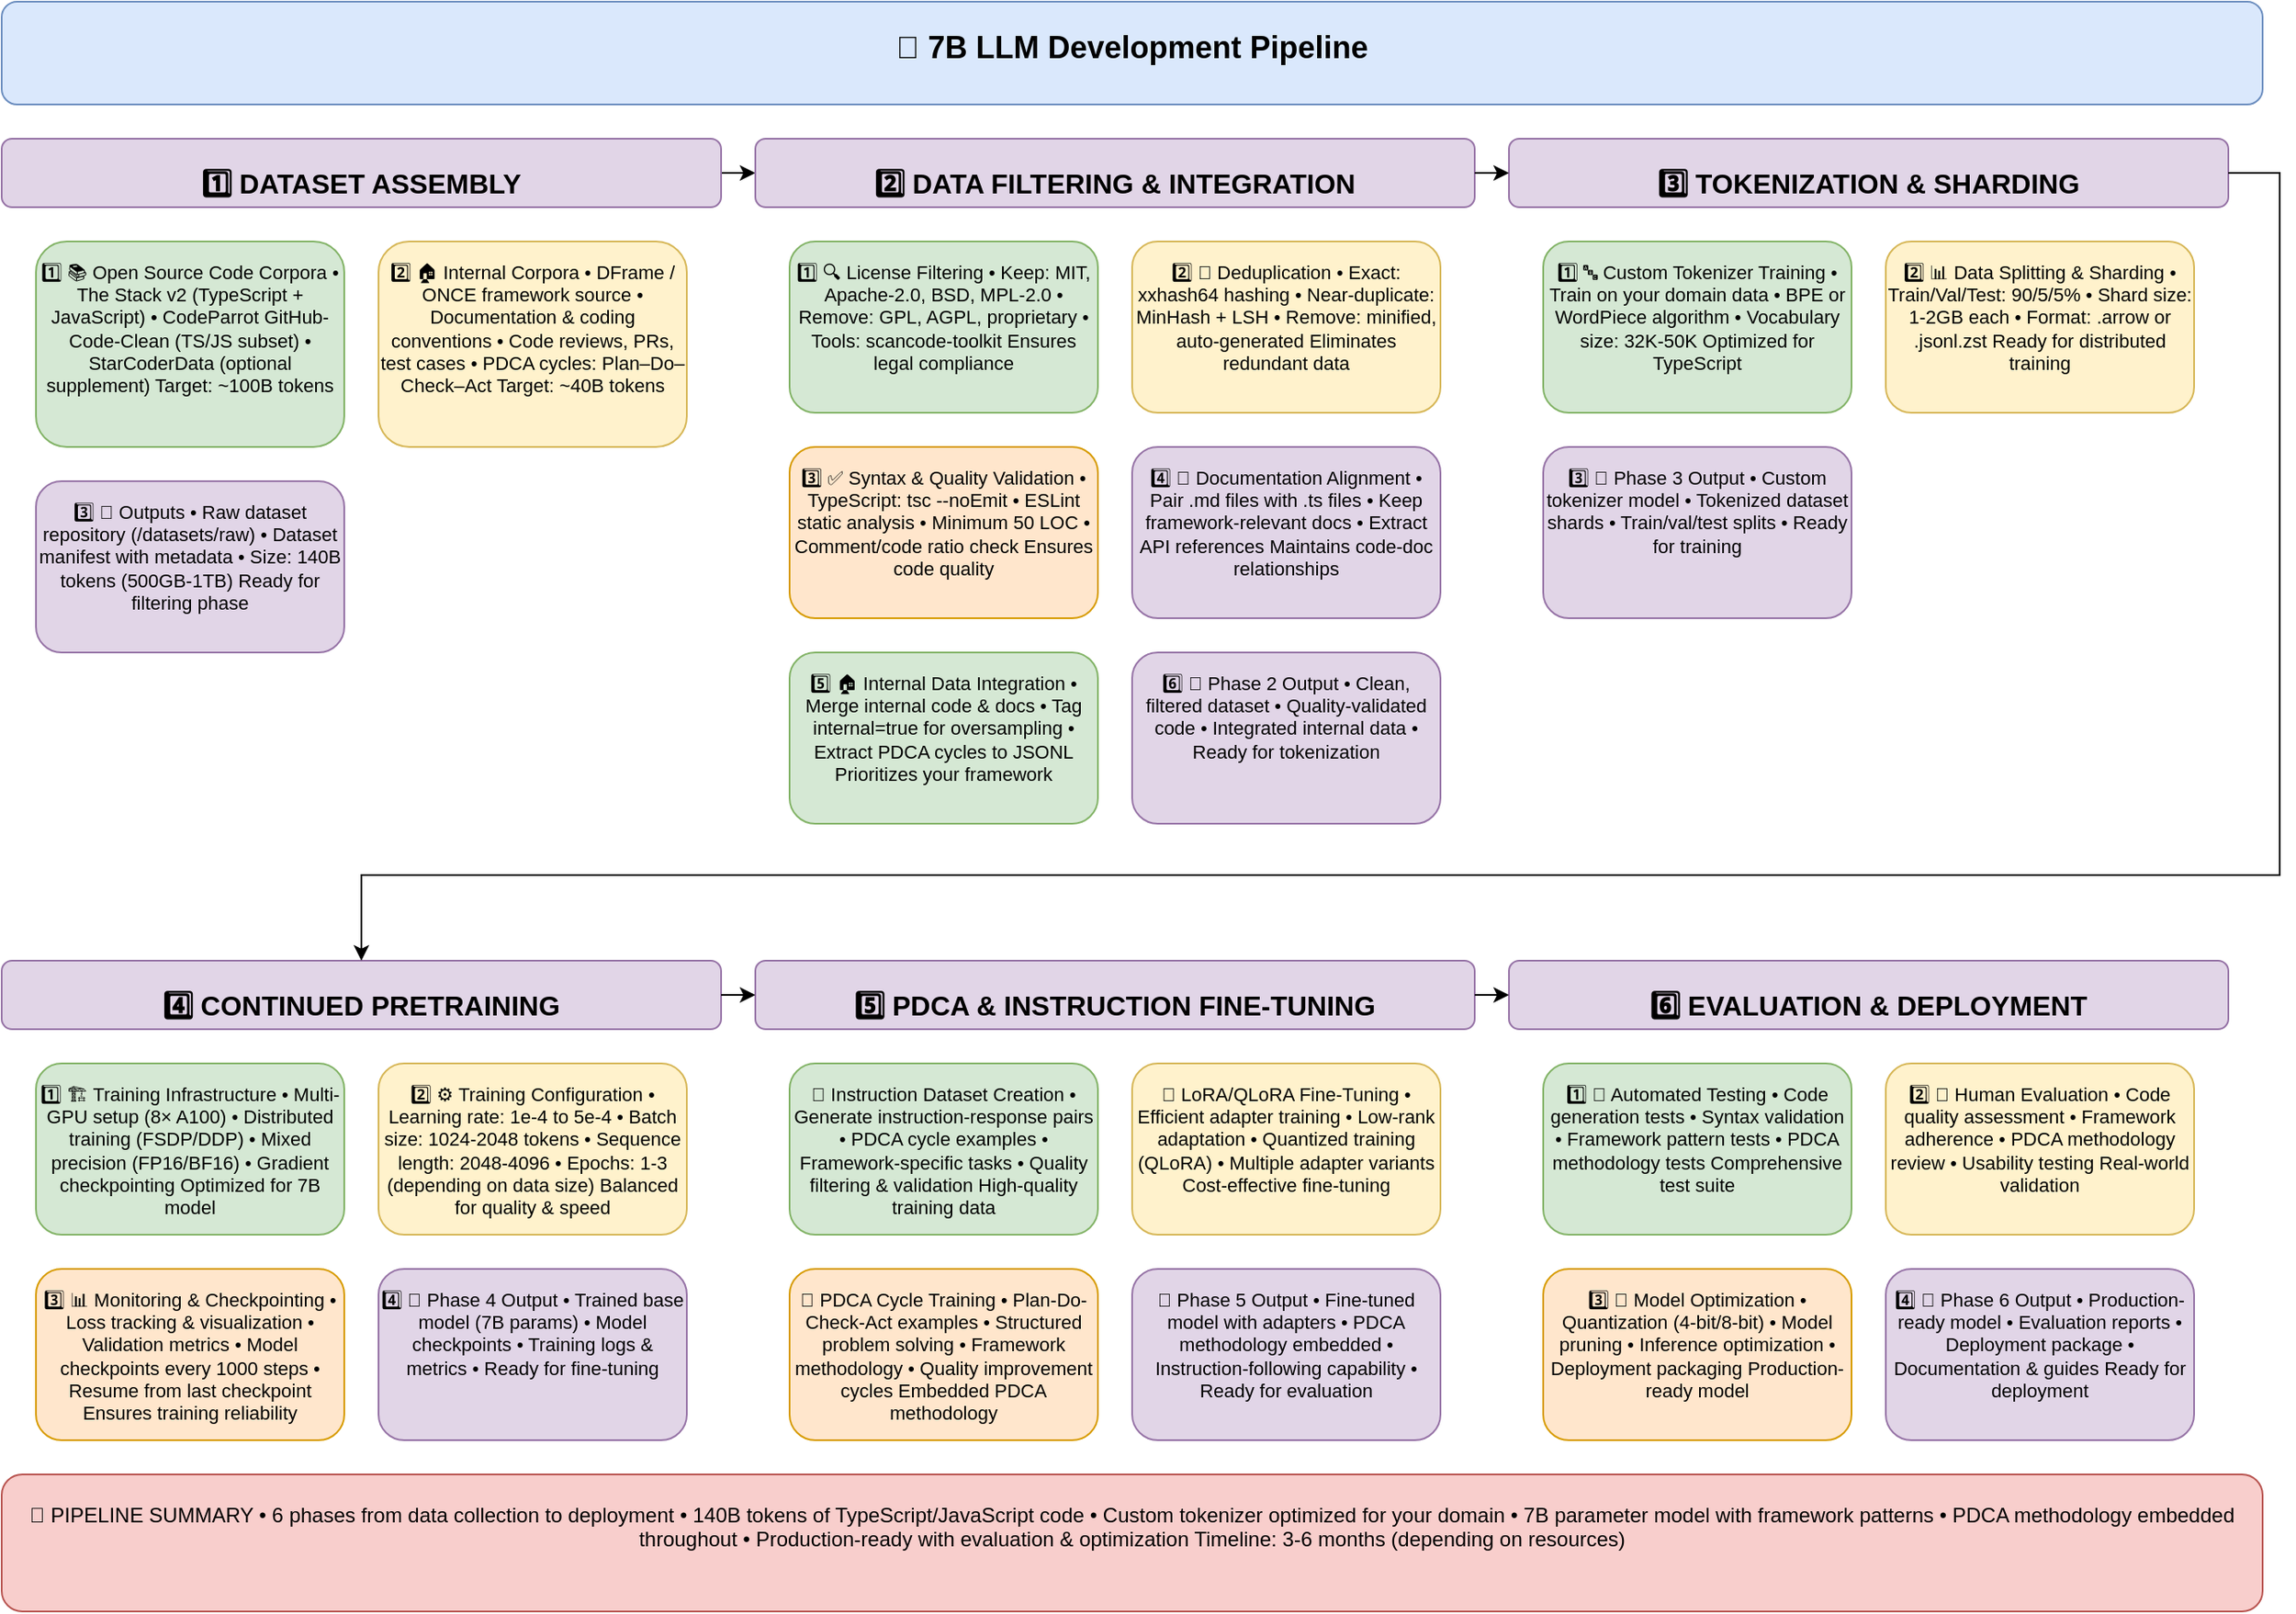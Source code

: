 <mxfile>
    <diagram name="7B TypeScript LLM Development Pipeline" id="data-prep-pipeline">
        <mxGraphModel dx="1342" dy="711" grid="1" gridSize="10" guides="1" tooltips="1" connect="1" arrows="1" fold="1" page="1" pageScale="1" pageWidth="1400" pageHeight="1000" math="0" shadow="0">
            <root>
                <mxCell id="0"/>
                <mxCell id="1" parent="0"/>
                <object label="🧩 7B LLM Development Pipeline" tooltip="Complete end-to-end process for developing a 7B-parameter TypeScript LLM trained with your own framework, conventions, restrictions, and PDCA-style methodology. The workflow proceeds through six major phases from dataset assembly to deployment." id="title">
                    <mxCell style="rounded=1;whiteSpace=wrap;html=1;fontSize=18;fontStyle=1;fillColor=#dae8fc;strokeColor=#6c8ebf;verticalAlign=top;spacingTop=10;spacingBottom=10;" parent="1" vertex="1">
                        <mxGeometry x="40" y="20" width="1320" height="60" as="geometry"/>
                    </mxCell>
                </object>
                <mxCell id="3" style="edgeStyle=none;html=1;exitX=1;exitY=0.5;exitDx=0;exitDy=0;entryX=0;entryY=0.5;entryDx=0;entryDy=0;" parent="1" source="phase1-title" target="phase2-title" edge="1">
                    <mxGeometry relative="1" as="geometry"/>
                </mxCell>
                <object label="1️⃣ DATASET ASSEMBLY" tooltip="Phase 1 is the foundation of your 7B TypeScript LLM training pipeline. This critical phase involves systematically gathering and organizing all data sources needed for training. The process includes: 1) Open source code corpora collection from major repositories like The Stack v2, CodeParrot, and StarCoderData, 2) Internal corpora gathering from your DFrame/ONCE framework, documentation, and PDCA cycles, 3) Optional contextual text from technical documentation and API references. The goal is to assemble approximately 140B tokens (500GB-1TB uncompressed) of high-quality TypeScript and JavaScript code with proper licensing. This phase typically takes 2-4 weeks and requires careful planning for data diversity, quality, and legal compliance. Success here determines the quality of your final model." id="phase1-title">
                    <mxCell style="rounded=1;whiteSpace=wrap;html=1;fontSize=16;fontStyle=1;fillColor=#e1d5e7;strokeColor=#9673a6;verticalAlign=top;spacingTop=10;" parent="1" vertex="1">
                        <mxGeometry x="40" y="100" width="420" height="40" as="geometry"/>
                    </mxCell>
                </object>
                <object label="1️⃣ 📚 Open Source Code Corpora&amp;#xa;&amp;#xa;• The Stack v2 (TypeScript + JavaScript)&amp;#xa;• CodeParrot GitHub-Code-Clean (TS/JS subset)&amp;#xa;• StarCoderData (optional supplement)&amp;#xa;&amp;#xa;Target: ~100B tokens" tooltip="Open source code repositories form the backbone of your training dataset, providing approximately 100B tokens of diverse, real-world TypeScript and JavaScript code. The Stack v2 is the primary source, containing high-quality code with proper licensing metadata, deduplication, and quality filtering. It includes millions of repositories with permissive licenses (MIT, Apache-2.0, BSD). CodeParrot GitHub-Code-Clean offers a curated subset of GitHub repositories specifically filtered for code quality and licensing compliance. StarCoderData serves as an optional supplement with additional code examples and patterns. These sources provide: 1) Diverse coding patterns and styles, 2) Real-world project structures, 3) Common libraries and frameworks usage, 4) Various complexity levels from simple scripts to complex applications, 5) Industry-standard practices and conventions. The data is pre-processed and includes metadata about file types, languages, and quality metrics." id="opensource-data">
                    <mxCell style="rounded=1;whiteSpace=wrap;html=1;fontSize=11;fillColor=#d5e8d4;strokeColor=#82b366;verticalAlign=top;spacingTop=5;" parent="1" vertex="1">
                        <mxGeometry x="60" y="160" width="180" height="120" as="geometry"/>
                    </mxCell>
                </object>
                <object label="2️⃣ 🏠 Internal Corpora&amp;#xa;&amp;#xa;• DFrame / ONCE framework source&amp;#xa;• Documentation &amp; coding conventions&amp;#xa;• Code reviews, PRs, test cases&amp;#xa;• PDCA cycles: Plan–Do–Check–Act&amp;#xa;&amp;#xa;Target: ~40B tokens" tooltip="Internal corpora are the crown jewels of your training dataset, providing approximately 40B tokens of your specific framework patterns, methodologies, and conventions. This includes: 1) DFrame and ONCE framework source code - the core implementations that define your architectural patterns, 2) Comprehensive documentation including API references, usage guides, and architectural decisions, 3) Coding conventions and style guides that enforce consistency across your codebase, 4) Code reviews, pull requests, and issue discussions that capture the decision-making process and best practices, 5) Test cases and examples that demonstrate proper usage patterns and edge case handling, 6) PDCA cycles extracted as structured Plan-Do-Check-Act pairs showing your methodology in action. This data is crucial because it ensures the model learns YOUR specific patterns rather than generic ones. The model will understand your framework&#39;s unique APIs, architectural decisions, coding standards, and problem-solving approaches. This internal data will be tagged for oversampling during training to ensure your patterns are well-represented in the final model." id="internal-data">
                    <mxCell style="rounded=1;whiteSpace=wrap;html=1;fontSize=11;fillColor=#fff2cc;strokeColor=#d6b656;verticalAlign=top;spacingTop=5;" parent="1" vertex="1">
                        <mxGeometry x="260" y="160" width="180" height="120" as="geometry"/>
                    </mxCell>
                </object>
                <object label="3️⃣ 📄 Outputs&amp;#xa;&amp;#xa;• Raw dataset repository (/datasets/raw)&amp;#xa;• Dataset manifest with metadata&amp;#xa;• Size: 140B tokens (500GB-1TB)&amp;#xa;&amp;#xa;Ready for filtering phase" tooltip="Phase 1 outputs provide the complete foundation for your 7B TypeScript LLM training. The deliverables include: 1) Raw dataset repository (/datasets/raw) containing all collected data organized by source and type, 2) Comprehensive dataset manifest with detailed metadata including source repository, license information, language classification, estimated token count, quality scores, and collection timestamps, 3) Target dataset size of approximately 140B tokens (500GB-1TB uncompressed) providing sufficient data for effective 7B model training, 4) Data organization structure that separates open source corpora, internal corpora, and contextual text for easy processing in subsequent phases, 5) Quality metrics and statistics about the collected data including file counts, size distributions, and license compliance reports. This output represents the raw material that will be processed, filtered, and refined in Phase 2. The manifest is crucial for tracking data provenance, ensuring legal compliance, and enabling reproducible training runs. The dataset is now ready for the filtering and integration phase where quality validation, deduplication, and framework-specific processing will occur." id="phase1-output">
                    <mxCell style="rounded=1;whiteSpace=wrap;html=1;fontSize=11;fillColor=#e1d5e7;strokeColor=#9673a6;verticalAlign=top;spacingTop=5;" parent="1" vertex="1">
                        <mxGeometry x="60" y="300" width="180" height="100" as="geometry"/>
                    </mxCell>
                </object>
                <object label="2️⃣ DATA FILTERING &amp; INTEGRATION" tooltip="Phase 2 is the critical quality control and integration phase that transforms raw collected data into a clean, high-quality training dataset. This phase involves systematic cleaning, validation, and integration processes that ensure only the best data reaches your model. The process includes: 1) License filtering to ensure legal compliance and commercial viability, 2) Advanced deduplication techniques to eliminate redundant and low-quality content, 3) Syntax and quality validation using TypeScript compiler and ESLint to ensure code correctness, 4) Documentation alignment to maintain code-documentation relationships, 5) Internal data integration with proper tagging for oversampling to prioritize your framework patterns, 6) Quality metrics and validation to ensure dataset integrity. This phase typically takes 3-6 weeks and requires significant computational resources for processing large datasets. Success here directly impacts model quality, training efficiency, and legal compliance. The output is a clean, validated dataset ready for tokenization and training." id="phase2-title">
                    <mxCell style="rounded=1;whiteSpace=wrap;html=1;fontSize=16;fontStyle=1;fillColor=#e1d5e7;strokeColor=#9673a6;verticalAlign=top;spacingTop=10;" parent="1" vertex="1">
                        <mxGeometry x="480" y="100" width="420" height="40" as="geometry"/>
                    </mxCell>
                </object>
                <object label="1️⃣ 🔍 License Filtering&amp;#xa;&amp;#xa;• Keep: MIT, Apache-2.0, BSD, MPL-2.0&amp;#xa;• Remove: GPL, AGPL, proprietary&amp;#xa;• Tools: scancode-toolkit&amp;#xa;&amp;#xa;Ensures legal compliance" tooltip="License filtering is the first critical step in ensuring legal compliance and commercial viability of your training dataset. This process systematically identifies and retains only permissively licensed code while removing restrictive licenses. Permissive licenses (MIT, Apache-2.0, BSD, MPL-2.0) allow commercial use, modification, and distribution without significant restrictions. Restrictive licenses (GPL, AGPL, proprietary) are removed because they could impose copyleft obligations or commercial restrictions. The scancode-toolkit is used for automated license detection and classification, while The Stack v2 provides pre-analyzed license metadata. This process includes: 1) Automated license detection using multiple detection methods, 2) Manual review of ambiguous cases, 3) License compatibility analysis for mixed-license projects, 4) Documentation of license decisions and rationale, 5) Creation of compliance reports for legal review. Proper license filtering protects against legal risks and ensures your model can be used commercially without licensing conflicts." id="license-filtering">
                    <mxCell style="rounded=1;whiteSpace=wrap;html=1;fontSize=11;fillColor=#d5e8d4;strokeColor=#82b366;verticalAlign=top;spacingTop=5;" parent="1" vertex="1">
                        <mxGeometry x="500" y="160" width="180" height="100" as="geometry"/>
                    </mxCell>
                </object>
                <object label="2️⃣ 🔄 Deduplication&amp;#xa;&amp;#xa;• Exact: xxhash64 hashing&amp;#xa;• Near-duplicate: MinHash + LSH&amp;#xa;• Remove: minified, auto-generated&amp;#xa;&amp;#xa;Eliminates redundant data" tooltip="Deduplication is a sophisticated process that eliminates redundant and low-quality data to improve training efficiency and model quality. This multi-stage process includes: 1) Exact deduplication using xxhash64 hashing to identify identical files across the entire dataset, removing exact copies that would waste training compute, 2) Near-duplicate detection using MinHash and Locality Sensitive Hashing (LSH) to find files that are very similar but not identical, removing variations that don&#39;t add meaningful diversity, 3) Automatic removal of minified files, auto-generated code, and vendor dependencies that don&#39;t represent human-written patterns, 4) Content-based filtering to remove boilerplate code, template files, and configuration files that lack educational value, 5) Quality scoring to identify and remove low-quality files based on metrics like comment density, complexity, and readability. This process typically reduces dataset size by 20-40% while significantly improving quality. The result is a cleaner dataset that trains more efficiently and produces better models by focusing on unique, high-quality code patterns." id="deduplication">
                    <mxCell style="rounded=1;whiteSpace=wrap;html=1;fontSize=11;fillColor=#fff2cc;strokeColor=#d6b656;verticalAlign=top;spacingTop=5;" parent="1" vertex="1">
                        <mxGeometry x="700" y="160" width="180" height="100" as="geometry"/>
                    </mxCell>
                </object>
                <object label="3️⃣ ✅ Syntax &amp; Quality Validation&amp;#xa;&amp;#xa;• TypeScript: tsc --noEmit&amp;#xa;• ESLint static analysis&amp;#xa;• Minimum 50 LOC&amp;#xa;• Comment/code ratio check&amp;#xa;&amp;#xa;Ensures code quality" tooltip="Syntax and quality validation is a comprehensive process that ensures only high-quality, valid TypeScript code reaches your training dataset. This multi-layered validation includes: 1) TypeScript syntax validation using &#39;tsc --noEmit&#39; to check for compilation errors, type errors, and syntax issues without generating output files, 2) ESLint static analysis to identify code quality issues, style violations, and potential bugs, 3) Custom static analysis rules to detect framework-specific patterns and anti-patterns, 4) Minimum 50 lines of code requirement to filter out trivial files and ensure substantial content, 5) Comment-to-code ratio analysis to ensure adequate documentation and explanation, 6) Complexity metrics to identify overly complex or poorly structured code, 7) Import/export analysis to ensure proper module structure and dependencies, 8) Error handling validation to ensure robust code patterns. This process typically removes 10-20% of files while significantly improving the overall quality of the dataset. The result is a dataset containing only syntactically correct, well-structured, and properly documented TypeScript code that will train a more reliable and maintainable model." id="quality-validation">
                    <mxCell style="rounded=1;whiteSpace=wrap;html=1;fontSize=11;fillColor=#ffe6cc;strokeColor=#d79b00;verticalAlign=top;spacingTop=5;" parent="1" vertex="1">
                        <mxGeometry x="500" y="280" width="180" height="100" as="geometry"/>
                    </mxCell>
                </object>
                <object label="4️⃣ 🔗 Documentation Alignment&amp;#xa;&amp;#xa;• Pair .md files with .ts files&amp;#xa;• Keep framework-relevant docs&amp;#xa;• Extract API references&amp;#xa;&amp;#xa;Maintains code-doc relationships" tooltip="Documentation alignment is a sophisticated process that maintains the crucial relationship between code and its documentation, ensuring your model learns both implementation details and usage patterns. This process includes: 1) Intelligent pairing of .md files with their corresponding .ts files using filename matching, import analysis, and content cross-referencing, 2) Framework-relevant documentation filtering to keep only documentation that refers to your specific framework entities, APIs, and patterns, 3) API reference extraction to identify and preserve documentation for functions, classes, interfaces, and modules, 4) Code-documentation relationship mapping to ensure the model understands how documentation explains code functionality, 5) Cross-reference validation to ensure documentation accurately describes the code it references, 6) Documentation quality assessment to filter out outdated, incomplete, or misleading documentation, 7) Structured documentation parsing to extract examples, usage patterns, and best practices, 8) Integration with code examples to create comprehensive learning pairs. This process ensures that your model learns not just how to write code, but how to document it properly and understand the relationship between implementation and explanation. The result is a model that can generate both high-quality code and appropriate documentation." id="doc-alignment">
                    <mxCell style="rounded=1;whiteSpace=wrap;html=1;fontSize=11;fillColor=#e1d5e7;strokeColor=#9673a6;verticalAlign=top;spacingTop=5;" parent="1" vertex="1">
                        <mxGeometry x="700" y="280" width="180" height="100" as="geometry"/>
                    </mxCell>
                </object>
                <object label="5️⃣ 🏠 Internal Data Integration&amp;#xa;&amp;#xa;• Merge internal code &amp; docs&amp;#xa;• Tag internal=true for oversampling&amp;#xa;• Extract PDCA cycles to JSONL&amp;#xa;&amp;#xa;Prioritizes your framework" tooltip="Internal data integration is the most critical step for ensuring your model learns YOUR specific framework patterns and methodologies. This sophisticated process includes: 1) Strategic merging of your internal code and documentation with the public dataset, ensuring seamless integration while maintaining data provenance, 2) Tagging internal data as &#39;internal=true&#39; for oversampling during training, which ensures your framework patterns are well-represented in the final model despite being a smaller portion of the total dataset, 3) PDCA cycle extraction into structured JSONL format with plan, do, check, act fields and relevant tags, creating a rich dataset of your methodology in action, 4) Framework pattern identification and enhancement to highlight your unique architectural decisions and coding conventions, 5) Quality scoring and validation of internal data to ensure it meets the same high standards as public data, 6) Cross-referencing internal patterns with public data to identify where your approaches differ from common practices, 7) Metadata enrichment to track internal data sources, versions, and relationships, 8) Integration testing to ensure internal data works harmoniously with public data during training. This process ensures that your model doesn&#39;t just learn generic TypeScript patterns, but specifically learns YOUR framework&#39;s unique APIs, architectural decisions, coding standards, and problem-solving approaches. The result is a model that truly understands and can work with your specific technology stack." id="internal-integration">
                    <mxCell style="rounded=1;whiteSpace=wrap;html=1;fontSize=11;fillColor=#d5e8d4;strokeColor=#82b366;verticalAlign=top;spacingTop=5;" parent="1" vertex="1">
                        <mxGeometry x="500" y="400" width="180" height="100" as="geometry"/>
                    </mxCell>
                </object>
                <object label="6️⃣ 📄 Phase 2 Output&amp;#xa;&amp;#xa;• Clean, filtered dataset&amp;#xa;• Quality-validated code&amp;#xa;• Integrated internal data&amp;#xa;• Ready for tokenization" tooltip="Phase 2 outputs represent the culmination of comprehensive data cleaning and integration, providing a high-quality foundation for model training. The deliverables include: 1) Clean, filtered dataset with all quality issues resolved, redundant data removed, and only permissively licensed content retained, 2) Quality-validated code that has passed TypeScript compilation, ESLint analysis, and custom quality metrics, ensuring only syntactically correct and well-structured code, 3) Integrated internal data with proper tagging for oversampling, ensuring your framework patterns are well-represented in the final model, 4) Documentation aligned with code, maintaining the crucial relationship between implementation and explanation, 5) Comprehensive metadata and provenance tracking for all data sources, enabling reproducible training runs and legal compliance, 6) Quality metrics and statistics about the filtered dataset, including file counts, size distributions, and quality scores, 7) Data organization structure optimized for efficient tokenization and training, 8) Validation reports documenting the filtering process and quality improvements achieved. This output represents a significant reduction in dataset size (typically 30-50% smaller) while dramatically improving quality. The dataset is now ready for tokenization and sharding in Phase 3, with all legal, quality, and integration requirements satisfied." id="phase2-output">
                    <mxCell style="rounded=1;whiteSpace=wrap;html=1;fontSize=11;fillColor=#e1d5e7;strokeColor=#9673a6;verticalAlign=top;spacingTop=5;" parent="1" vertex="1">
                        <mxGeometry x="700" y="400" width="180" height="100" as="geometry"/>
                    </mxCell>
                </object>
                <object label="3️⃣ TOKENIZATION &amp; SHARDING" tooltip="Phase 3 is the critical transformation phase that converts your clean, filtered dataset into a training-ready format optimized for your 7B TypeScript LLM. This phase involves sophisticated tokenization and data preparation processes that directly impact model performance and training efficiency. The process includes: 1) Custom tokenizer training on your domain-specific data to optimize vocabulary for TypeScript patterns, 2) Text-to-token conversion using the trained tokenizer to create numerical representations, 3) Train/validation/test data splitting with proper stratification to ensure representative subsets, 4) Data sharding for efficient distributed training across multiple GPUs, 5) Format optimization for fast loading during training, 6) Metadata preservation and quality validation throughout the process. This phase typically takes 1-2 weeks and requires significant computational resources for processing large datasets. The quality of tokenization directly affects model performance - a well-trained tokenizer can improve training efficiency by 20-30% and model quality by reducing out-of-vocabulary issues. Success here ensures your model can effectively learn from your framework-specific patterns and conventions." id="phase3-title">
                    <mxCell style="rounded=1;whiteSpace=wrap;html=1;fontSize=16;fontStyle=1;fillColor=#e1d5e7;strokeColor=#9673a6;verticalAlign=top;spacingTop=10;" parent="1" vertex="1">
                        <mxGeometry x="920" y="100" width="420" height="40" as="geometry"/>
                    </mxCell>
                </object>
                <object label="1️⃣ 🔤 Custom Tokenizer Training&amp;#xa;&amp;#xa;• Train on your domain data&amp;#xa;• BPE or WordPiece algorithm&amp;#xa;• Vocabulary size: 32K-50K&amp;#xa;&amp;#xa;Optimized for TypeScript" tooltip="Custom tokenizer training is the foundation of effective model training, creating a tokenizer specifically optimized for your TypeScript domain and framework patterns. This sophisticated process includes: 1) Domain-specific training on your cleaned dataset to learn TypeScript-specific patterns, keywords, and framework conventions, 2) BPE (Byte Pair Encoding) or WordPiece algorithm implementation to create subword tokens that handle out-of-vocabulary words effectively, 3) Vocabulary size optimization (32K-50K tokens) to balance coverage and efficiency for TypeScript code, 4) Special token handling for TypeScript keywords, operators, and framework-specific patterns, 5) Subword tokenization to handle variable names, function names, and complex identifiers, 6) Framework pattern recognition to tokenize your specific DFrame/ONCE patterns optimally, 7) Quality validation to ensure the tokenizer handles edge cases and maintains code readability, 8) Performance optimization for fast encoding/decoding during training. A well-trained custom tokenizer can improve training efficiency by 20-30% and model quality by reducing token fragmentation. The tokenizer learns to recognize your framework patterns, making them more efficient to represent and learn during training." id="tokenizer-training">
                    <mxCell style="rounded=1;whiteSpace=wrap;html=1;fontSize=11;fillColor=#d5e8d4;strokeColor=#82b366;verticalAlign=top;spacingTop=5;" parent="1" vertex="1">
                        <mxGeometry x="940" y="160" width="180" height="100" as="geometry"/>
                    </mxCell>
                </object>
                <object label="2️⃣ 📊 Data Splitting &amp; Sharding&amp;#xa;&amp;#xa;• Train/Val/Test: 90/5/5%&amp;#xa;• Shard size: 1-2GB each&amp;#xa;• Format: .arrow or .jsonl.zst&amp;#xa;&amp;#xa;Ready for distributed training" tooltip="Data splitting and sharding is a sophisticated process that prepares your tokenized dataset for efficient distributed training across multiple GPUs. This critical step includes: 1) Stratified train/validation/test splitting (90/5/5%) to ensure representative subsets that maintain the distribution of your framework patterns, 2) Intelligent sharding with 1-2GB shards optimized for GPU memory and loading efficiency, 3) Format optimization using .arrow or .jsonl.zst for fast I/O and compressed storage, 4) Load balancing across shards to ensure even distribution of framework patterns and complexity levels, 5) Metadata preservation to track data provenance and quality metrics for each shard, 6) Cross-validation setup to ensure robust evaluation during training, 7) Shard validation to verify data integrity and proper tokenization, 8) Performance optimization for parallel loading during training. The sharding strategy is crucial for distributed training efficiency - well-designed shards can improve training speed by 15-25% by reducing I/O bottlenecks. Each shard contains a balanced mix of your framework patterns and public data, ensuring consistent learning throughout training. The format choice (.arrow for speed, .jsonl.zst for compression) balances storage efficiency with loading performance." id="data-sharding">
                    <mxCell style="rounded=1;whiteSpace=wrap;html=1;fontSize=11;fillColor=#fff2cc;strokeColor=#d6b656;verticalAlign=top;spacingTop=5;" parent="1" vertex="1">
                        <mxGeometry x="1140" y="160" width="180" height="100" as="geometry"/>
                    </mxCell>
                </object>
                <object label="3️⃣ 📄 Phase 3 Output&amp;#xa;&amp;#xa;• Custom tokenizer model&amp;#xa;• Tokenized dataset shards&amp;#xa;• Train/val/test splits&amp;#xa;• Ready for training" tooltip="Phase 3 outputs represent the culmination of sophisticated tokenization and data preparation, providing a complete training-ready dataset optimized for your 7B TypeScript LLM. The deliverables include: 1) Custom tokenizer model trained specifically on your domain data, optimized for TypeScript patterns and framework conventions, 2) Tokenized dataset shards in optimized format (.arrow or .jsonl.zst) with proper compression and fast loading capabilities, 3) Properly stratified train/validation/test splits (90/5/5%) ensuring representative distribution of your framework patterns, 4) Comprehensive metadata and provenance tracking for all tokenized data, enabling reproducible training runs, 5) Quality validation reports confirming proper tokenization and data integrity, 6) Performance metrics and statistics about tokenization efficiency and vocabulary coverage, 7) Shard organization optimized for distributed training across multiple GPUs, 8) Integration with training infrastructure for seamless loading during model training. This output represents a significant transformation from raw text to numerical representations optimized for neural network training. The custom tokenizer ensures your framework patterns are efficiently represented, while the sharding strategy enables fast, parallel loading during training. The dataset is now ready for the continued pretraining phase, with all tokenization and data preparation requirements satisfied." id="phase3-output">
                    <mxCell style="rounded=1;whiteSpace=wrap;html=1;fontSize=11;fillColor=#e1d5e7;strokeColor=#9673a6;verticalAlign=top;spacingTop=5;" parent="1" vertex="1">
                        <mxGeometry x="940" y="280" width="180" height="100" as="geometry"/>
                    </mxCell>
                </object>
                <object label="4️⃣ CONTINUED PRETRAINING" tooltip="Phase 4 is the core training phase where your 7B TypeScript LLM learns from your tokenized dataset, developing deep understanding of your framework patterns, conventions, and methodologies. This intensive computational phase involves sophisticated distributed training across multiple GPUs to create a base model that truly comprehends your DFrame/ONCE framework and TypeScript domain. The process includes: 1) Advanced distributed training infrastructure setup using FSDP (Fully Sharded Data Parallel) or DDP (Distributed Data Parallel) across 8× A100 GPUs, 2) Optimized training configuration with mixed precision (FP16/BF16), gradient checkpointing, and memory-efficient techniques, 3) Comprehensive monitoring and checkpointing systems for training reliability and progress tracking, 4) Strategic learning rate scheduling and batch size optimization for optimal convergence, 5) Framework pattern reinforcement through oversampling of internal data and specialized loss functions, 6) Quality validation and early stopping mechanisms to prevent overfitting, 7) Integration of PDCA methodology patterns throughout the training process, 8) Performance optimization for maximum GPU utilization and training efficiency. This phase typically takes 2-4 weeks of continuous training and requires significant computational resources ($50K-100K+ in cloud costs). The result is a base model that understands your framework&#39;s unique patterns, coding conventions, architectural decisions, and problem-solving approaches. Success here determines whether your model will exhibit generic behavior or truly understand and apply your specific framework methodology." id="phase4-title">
                    <mxCell style="rounded=1;whiteSpace=wrap;html=1;fontSize=16;fontStyle=1;fillColor=#e1d5e7;strokeColor=#9673a6;verticalAlign=top;spacingTop=10;" parent="1" vertex="1">
                        <mxGeometry x="40" y="580" width="420" height="40" as="geometry"/>
                    </mxCell>
                </object>
                <object label="1️⃣ 🏗️ Training Infrastructure&amp;#xa;&amp;#xa;• Multi-GPU setup (8× A100)&amp;#xa;• Distributed training (FSDP/DDP)&amp;#xa;• Mixed precision (FP16/BF16)&amp;#xa;• Gradient checkpointing&amp;#xa;&amp;#xa;Optimized for 7B model" tooltip="Training infrastructure is the foundation of efficient 7B model training, requiring sophisticated distributed computing setup to handle the massive computational requirements. This critical infrastructure includes: 1) Multi-GPU setup with 8× A100 GPUs (80GB VRAM each) providing 640GB total VRAM and ~1 PFLOP/s sustained throughput, 2) Advanced distributed training using FSDP (Fully Sharded Data Parallel) or DDP (Distributed Data Parallel) for optimal memory utilization and training speed, 3) Mixed precision training with FP16 or BF16 to reduce memory usage by 50% while maintaining training quality, 4) Gradient checkpointing to trade compute for memory, enabling larger models to fit in available VRAM, 5) High-speed interconnects (NVLink, InfiniBand) for efficient gradient synchronization across GPUs, 6) Optimized data loading pipelines with prefetching and parallel I/O to eliminate training bottlenecks, 7) Fault tolerance and checkpointing systems for handling hardware failures during long training runs, 8) Resource monitoring and auto-scaling to ensure optimal GPU utilization throughout training. This infrastructure setup can cost $50K-100K+ in cloud resources but is essential for training a 7B model in reasonable time (2-4 weeks vs. years on consumer hardware). The infrastructure directly impacts training efficiency, with well-configured setups achieving 80-90% GPU utilization vs. 30-50% on poorly configured systems." id="training-infrastructure">
                    <mxCell style="rounded=1;whiteSpace=wrap;html=1;fontSize=11;fillColor=#d5e8d4;strokeColor=#82b366;verticalAlign=top;spacingTop=5;" parent="1" vertex="1">
                        <mxGeometry x="60" y="640" width="180" height="100" as="geometry"/>
                    </mxCell>
                </object>
                <object label="2️⃣ ⚙️ Training Configuration&amp;#xa;&amp;#xa;• Learning rate: 1e-4 to 5e-4&amp;#xa;• Batch size: 1024-2048 tokens&amp;#xa;• Sequence length: 2048-4096&amp;#xa;• Epochs: 1-3 (depending on data size)&amp;#xa;&amp;#xa;Balanced for quality &amp; speed" tooltip="Training configuration is the art and science of optimizing hyperparameters for your 7B TypeScript LLM, balancing training quality, speed, and resource efficiency. This sophisticated configuration includes: 1) Learning rate optimization (1e-4 to 5e-4) with cosine annealing and warmup schedules to ensure stable convergence and optimal final performance, 2) Batch size tuning (1024-2048 tokens per GPU) to maximize GPU utilization while maintaining training stability and gradient quality, 3) Sequence length optimization (2048-4096 tokens) to capture long-range dependencies in TypeScript code while managing memory constraints, 4) Epoch strategy (1-3 epochs) based on dataset size and quality, with early stopping to prevent overfitting, 5) Optimizer selection (AdamW, Adam) with weight decay and gradient clipping for stable training, 6) Framework-specific loss weighting to emphasize your internal data patterns and PDCA methodology, 7) Data augmentation and curriculum learning strategies to improve model robustness, 8) Hyperparameter scheduling and adaptive techniques to optimize training throughout the process. The configuration directly impacts model quality - well-tuned parameters can improve final performance by 10-20% and reduce training time by 15-30%. Critical considerations include your framework&#39;s unique patterns, the balance between public and internal data, and the specific TypeScript domain requirements." id="training-config">
                    <mxCell style="rounded=1;whiteSpace=wrap;html=1;fontSize=11;fillColor=#fff2cc;strokeColor=#d6b656;verticalAlign=top;spacingTop=5;" parent="1" vertex="1">
                        <mxGeometry x="260" y="640" width="180" height="100" as="geometry"/>
                    </mxCell>
                </object>
                <object label="3️⃣ 📊 Monitoring &amp; Checkpointing&amp;#xa;&amp;#xa;• Loss tracking &amp; visualization&amp;#xa;• Validation metrics&amp;#xa;• Model checkpoints every 1000 steps&amp;#xa;• Resume from last checkpoint&amp;#xa;&amp;#xa;Ensures training reliability" tooltip="Monitoring and checkpointing are critical systems that ensure training reliability, progress tracking, and recovery from failures during the intensive 2-4 week training process. This comprehensive monitoring infrastructure includes: 1) Real-time loss tracking and visualization with TensorBoard, Weights &amp; Biases, or custom dashboards to identify training issues early and optimize convergence, 2) Advanced validation metrics including perplexity, BLEU scores, and framework-specific quality measures to monitor model performance on held-out data, 3) Automated model checkpointing every 1000 steps with full state preservation (model weights, optimizer state, training progress) to enable seamless resuming from any interruption, 4) Intelligent checkpoint management with automatic cleanup of old checkpoints and retention of best-performing models, 5) Training health monitoring including GPU utilization, memory usage, gradient norms, and learning rate tracking to identify and resolve issues proactively, 6) Framework pattern validation to ensure the model is learning your specific DFrame/ONCE patterns and PDCA methodology correctly, 7) Early stopping mechanisms based on validation metrics to prevent overfitting and optimize training time, 8) Distributed training synchronization monitoring to ensure all GPUs are working correctly and gradients are properly synchronized. This monitoring system is essential for the long training runs required for 7B models - without proper checkpointing, a single hardware failure could lose weeks of progress and thousands of dollars in compute costs." id="monitoring">
                    <mxCell style="rounded=1;whiteSpace=wrap;html=1;fontSize=11;fillColor=#ffe6cc;strokeColor=#d79b00;verticalAlign=top;spacingTop=5;" vertex="1" parent="1">
                        <mxGeometry x="60" y="760" width="180" height="100" as="geometry"/>
                    </mxCell>
                </object>
                <object label="4️⃣ 📄 Phase 4 Output&amp;#xa;&amp;#xa;• Trained base model (7B params)&amp;#xa;• Model checkpoints&amp;#xa;• Training logs &amp; metrics&amp;#xa;• Ready for fine-tuning" tooltip="Phase 4 outputs represent the culmination of intensive distributed training, delivering a sophisticated 7B parameter TypeScript LLM that deeply understands your framework patterns, conventions, and methodologies. The comprehensive deliverables include: 1) Trained base model with 7B parameters that has learned your DFrame/ONCE framework patterns, TypeScript conventions, and PDCA methodology through extensive training on your tokenized dataset, 2) Complete model checkpoint collection including final model weights, intermediate checkpoints, and best-performing model snapshots for rollback and analysis, 3) Comprehensive training logs and metrics documenting the entire training process, convergence behavior, and performance evolution over 2-4 weeks of training, 4) Framework pattern validation reports confirming the model&#39;s understanding of your specific architectural decisions, coding standards, and problem-solving approaches, 5) Performance benchmarks and evaluation metrics showing the model&#39;s capabilities on TypeScript code generation and framework-specific tasks, 6) Training infrastructure logs and resource utilization reports for cost analysis and future optimization, 7) Model architecture documentation and configuration files for reproducibility and deployment, 8) Integration readiness for the fine-tuning phase with proper model state and metadata preservation. This output represents a significant achievement - a base model that truly comprehends your framework rather than just generic TypeScript patterns. The model is now ready for fine-tuning to specialize further for specific tasks and use cases, with all the foundational knowledge of your framework embedded in its 7B parameters." id="phase4-output">
                    <mxCell style="rounded=1;whiteSpace=wrap;html=1;fontSize=11;fillColor=#e1d5e7;strokeColor=#9673a6;verticalAlign=top;spacingTop=5;" vertex="1" parent="1">
                        <mxGeometry x="260" y="760" width="180" height="100" as="geometry"/>
                    </mxCell>
                </object>
                <object label="5️⃣ PDCA &amp; INSTRUCTION FINE-TUNING" tooltip="Phase 5 focuses on fine-tuning the base model for specific tasks and PDCA methodology. This includes creating instruction datasets, implementing LoRA/QLoRA for efficient fine-tuning, training on PDCA cycles, and instruction tuning for specific use cases. The goal is to create a model that can follow instructions and apply PDCA methodology." id="phase5-title">
                    <mxCell style="rounded=1;whiteSpace=wrap;html=1;fontSize=16;fontStyle=1;fillColor=#e1d5e7;strokeColor=#9673a6;verticalAlign=top;spacingTop=10;" vertex="1" parent="1">
                        <mxGeometry x="480" y="580" width="420" height="40" as="geometry"/>
                    </mxCell>
                </object>
                <object label="📝 Instruction Dataset Creation&amp;#xa;&amp;#xa;• Generate instruction-response pairs&amp;#xa;• PDCA cycle examples&amp;#xa;• Framework-specific tasks&amp;#xa;• Quality filtering &amp; validation&amp;#xa;&amp;#xa;High-quality training data" tooltip="Instruction dataset creation generates high-quality instruction-response pairs for fine-tuning. This includes PDCA cycle examples, framework-specific tasks, and various instruction formats. Quality filtering and validation ensure only high-quality examples are included. The dataset should cover diverse use cases and scenarios." id="instruction-dataset">
                    <mxCell style="rounded=1;whiteSpace=wrap;html=1;fontSize=11;fillColor=#d5e8d4;strokeColor=#82b366;verticalAlign=top;spacingTop=5;" vertex="1" parent="1">
                        <mxGeometry x="500" y="640" width="180" height="100" as="geometry"/>
                    </mxCell>
                </object>
                <object label="🔧 LoRA/QLoRA Fine-Tuning&amp;#xa;&amp;#xa;• Efficient adapter training&amp;#xa;• Low-rank adaptation&amp;#xa;• Quantized training (QLoRA)&amp;#xa;• Multiple adapter variants&amp;#xa;&amp;#xa;Cost-effective fine-tuning" tooltip="LoRA/QLoRA fine-tuning provides efficient adapter training for the base model. Low-rank adaptation trains small adapter layers while keeping the base model frozen. QLoRA uses quantization to reduce memory requirements. Multiple adapter variants can be trained for different tasks or use cases, providing cost-effective fine-tuning." id="lora-finetuning">
                    <mxCell style="rounded=1;whiteSpace=wrap;html=1;fontSize=11;fillColor=#fff2cc;strokeColor=#d6b656;verticalAlign=top;spacingTop=5;" vertex="1" parent="1">
                        <mxGeometry x="700" y="640" width="180" height="100" as="geometry"/>
                    </mxCell>
                </object>
                <object label="🔄 PDCA Cycle Training&amp;#xa;&amp;#xa;• Plan-Do-Check-Act examples&amp;#xa;• Structured problem solving&amp;#xa;• Framework methodology&amp;#xa;• Quality improvement cycles&amp;#xa;&amp;#xa;Embedded PDCA methodology" tooltip="PDCA cycle training embeds the Plan-Do-Check-Act methodology into the model. This includes structured problem-solving examples, framework methodology training, and quality improvement cycles. The model learns to apply PDCA principles in various contexts, ensuring consistent methodology application." id="pdca-training">
                    <mxCell style="rounded=1;whiteSpace=wrap;html=1;fontSize=11;fillColor=#ffe6cc;strokeColor=#d79b00;verticalAlign=top;spacingTop=5;" vertex="1" parent="1">
                        <mxGeometry x="500" y="760" width="180" height="100" as="geometry"/>
                    </mxCell>
                </object>
                <object label="📄 Phase 5 Output&amp;#xa;&amp;#xa;• Fine-tuned model with adapters&amp;#xa;• PDCA methodology embedded&amp;#xa;• Instruction-following capability&amp;#xa;• Ready for evaluation" tooltip="Phase 5 outputs include a fine-tuned model with LoRA/QLoRA adapters, embedded PDCA methodology, instruction-following capabilities, and a model ready for comprehensive evaluation and testing." id="phase5-output">
                    <mxCell style="rounded=1;whiteSpace=wrap;html=1;fontSize=11;fillColor=#e1d5e7;strokeColor=#9673a6;verticalAlign=top;spacingTop=5;" vertex="1" parent="1">
                        <mxGeometry x="700" y="760" width="180" height="100" as="geometry"/>
                    </mxCell>
                </object>
                <object label="6️⃣ EVALUATION &amp; DEPLOYMENT" tooltip="Phase 6 is the critical final phase that validates, optimizes, and deploys your 7B TypeScript LLM for production use. This comprehensive phase ensures your model meets quality standards, performs reliably, and is ready for real-world applications. The process includes: 1) Automated testing with comprehensive test suites covering code generation, syntax validation, framework pattern adherence, and PDCA methodology compliance, 2) Human evaluation by experienced developers to assess code quality, framework adherence, and practical usability, 3) Model optimization including quantization, pruning, and inference optimization to create production-ready models, 4) Deployment packaging with all necessary components, documentation, and integration guides. This phase typically takes 2-4 weeks and requires both technical expertise and domain knowledge. Success here determines whether your model can be used in production environments, integrated with existing systems, and trusted by developers. The output is a fully validated, optimized, and deployable TypeScript LLM that understands your framework patterns and can generate high-quality code following your conventions and PDCA methodology." id="phase6-title">
                    <mxCell style="rounded=1;whiteSpace=wrap;html=1;fontSize=16;fontStyle=1;fillColor=#e1d5e7;strokeColor=#9673a6;verticalAlign=top;spacingTop=10;" vertex="1" parent="1">
                        <mxGeometry x="920" y="580" width="420" height="40" as="geometry"/>
                    </mxCell>
                </object>
                <object label="1️⃣ 🧪 Automated Testing&amp;#xa;&amp;#xa;• Code generation tests&amp;#xa;• Syntax validation&amp;#xa;• Framework pattern tests&amp;#xa;• PDCA methodology tests&amp;#xa;&amp;#xa;Comprehensive test suite" tooltip="Automated testing is the foundation of model validation, providing systematic, repeatable, and comprehensive assessment of your 7B TypeScript LLM&#39;s capabilities. This sophisticated testing infrastructure includes: 1) Code generation tests that evaluate the model&#39;s ability to produce syntactically correct TypeScript code across various complexity levels and use cases, 2) Syntax validation using TypeScript compiler integration to ensure all generated code compiles without errors, 3) Framework pattern tests that verify adherence to your DFrame/ONCE framework conventions, architectural patterns, and coding standards, 4) PDCA methodology tests that assess the model&#39;s understanding and application of Plan-Do-Check-Act principles in problem-solving scenarios, 5) Performance benchmarking to measure generation speed, token efficiency, and resource utilization, 6) Edge case testing to evaluate behavior with unusual inputs, error conditions, and boundary scenarios, 7) Regression testing to ensure model updates don&#39;t break existing functionality, 8) Integration testing to verify compatibility with development tools, IDEs, and build systems. The test suite typically includes thousands of test cases covering diverse scenarios, ensuring comprehensive validation before human evaluation. Success here provides confidence that the model can generate reliable, high-quality TypeScript code that follows your framework patterns and methodologies." id="automated-testing">
                    <mxCell style="rounded=1;whiteSpace=wrap;html=1;fontSize=11;fillColor=#d5e8d4;strokeColor=#82b366;verticalAlign=top;spacingTop=5;" vertex="1" parent="1">
                        <mxGeometry x="940" y="640" width="180" height="100" as="geometry"/>
                    </mxCell>
                </object>
                <object label="2️⃣ 👥 Human Evaluation&amp;#xa;&amp;#xa;• Code quality assessment&amp;#xa;• Framework adherence&amp;#xa;• PDCA methodology review&amp;#xa;• Usability testing&amp;#xa;&amp;#xa;Real-world validation" tooltip="Human evaluation provides the critical real-world validation that automated testing cannot capture, ensuring your 7B TypeScript LLM meets practical requirements and user expectations. This comprehensive human assessment includes: 1) Code quality assessment by experienced TypeScript developers who evaluate readability, maintainability, performance, and adherence to industry best practices, 2) Framework adherence evaluation by your team members who understand DFrame/ONCE patterns and can assess whether the model truly follows your specific conventions and architectural decisions, 3) PDCA methodology review by process experts who can evaluate whether the model correctly applies Plan-Do-Check-Act principles in various problem-solving scenarios, 4) Usability testing with actual developers who will use the model in their daily work, providing feedback on ease of use, integration with existing workflows, and practical value, 5) Domain expertise validation by senior developers who can assess the model&#39;s understanding of complex TypeScript concepts, advanced patterns, and framework-specific nuances, 6) Edge case evaluation where human reviewers test unusual scenarios, complex requirements, and challenging use cases that automated tests might miss, 7) Integration testing with real development environments, IDEs, and build systems to ensure seamless workflow integration, 8) Performance assessment under real-world conditions including response times, resource usage, and scalability. This evaluation typically involves 5-10 experienced developers over 1-2 weeks, providing qualitative feedback that complements quantitative automated testing results." id="human-evaluation">
                    <mxCell style="rounded=1;whiteSpace=wrap;html=1;fontSize=11;fillColor=#fff2cc;strokeColor=#d6b656;verticalAlign=top;spacingTop=5;" vertex="1" parent="1">
                        <mxGeometry x="1140" y="640" width="180" height="100" as="geometry"/>
                    </mxCell>
                </object>
                <object label="3️⃣ 🚀 Model Optimization&amp;#xa;&amp;#xa;• Quantization (4-bit/8-bit)&amp;#xa;• Model pruning&amp;#xa;• Inference optimization&amp;#xa;• Deployment packaging&amp;#xa;&amp;#xa;Production-ready model" tooltip="Model optimization is the critical process that transforms your trained 7B TypeScript LLM into a production-ready system optimized for real-world deployment. This sophisticated optimization process includes: 1) Quantization (4-bit or 8-bit) to reduce model size by 75-50% while maintaining quality, enabling deployment on consumer hardware and reducing memory requirements from 14GB to 3.5-7GB, 2) Model pruning to remove unnecessary parameters and connections, reducing model complexity while preserving performance on your framework-specific tasks, 3) Inference optimization including kernel fusion, memory optimization, and batch processing to achieve 2-5x faster generation speeds, 4) Deployment packaging with all necessary components including model weights, tokenizer, configuration files, and integration libraries, 5) Hardware-specific optimization for target deployment environments (CPU, GPU, mobile, edge devices), 6) Memory management optimization to handle large context windows and long sequences efficiently, 7) API integration optimization for seamless integration with existing development tools and workflows, 8) Performance profiling and bottleneck identification to ensure optimal resource utilization. This optimization process typically reduces model size by 50-75%, improves inference speed by 2-5x, and enables deployment on a wide range of hardware configurations. The result is a production-ready model that can be integrated into real development workflows with minimal resource requirements." id="model-optimization">
                    <mxCell style="rounded=1;whiteSpace=wrap;html=1;fontSize=11;fillColor=#ffe6cc;strokeColor=#d79b00;verticalAlign=top;spacingTop=5;" vertex="1" parent="1">
                        <mxGeometry x="940" y="760" width="180" height="100" as="geometry"/>
                    </mxCell>
                </object>
                <object label="4️⃣ 📄 Phase 6 Output&amp;#xa;&amp;#xa;• Production-ready model&amp;#xa;• Evaluation reports&amp;#xa;• Deployment package&amp;#xa;• Documentation &amp; guides&amp;#xa;&amp;#xa;Ready for deployment" tooltip="Phase 6 outputs represent the culmination of the entire 7B TypeScript LLM development pipeline, delivering a fully validated, optimized, and production-ready system. The comprehensive deliverables include: 1) Production-ready model optimized for inference with quantization, pruning, and performance optimizations, ready for deployment in real development environments, 2) Comprehensive evaluation reports documenting automated test results, human evaluation feedback, performance benchmarks, and quality metrics across all assessment criteria, 3) Complete deployment package including model weights, tokenizer, configuration files, integration libraries, API wrappers, and deployment scripts for various environments, 4) Detailed documentation and user guides covering installation, configuration, API usage, integration examples, troubleshooting, and best practices, 5) Performance benchmarks and resource requirements for different deployment scenarios (local, cloud, edge, mobile), 6) Integration examples and code samples showing how to use the model with popular development tools, IDEs, and frameworks, 7) Quality assurance reports confirming the model&#39;s adherence to your DFrame/ONCE framework patterns and PDCA methodology, 8) Maintenance and update procedures for ongoing model improvements and version management. This output represents the successful completion of a 3-6 month development process, delivering a sophisticated TypeScript LLM that understands your framework patterns, follows your coding conventions, and can generate high-quality code following your PDCA methodology. The model is now ready for production deployment and real-world use by your development team." id="phase6-output">
                    <mxCell style="rounded=1;whiteSpace=wrap;html=1;fontSize=11;fillColor=#e1d5e7;strokeColor=#9673a6;verticalAlign=top;spacingTop=5;" vertex="1" parent="1">
                        <mxGeometry x="1140" y="760" width="180" height="100" as="geometry"/>
                    </mxCell>
                </object>
                <mxCell id="arrow3" value="" style="endArrow=classic;html=1;rounded=0;exitX=1;exitY=0.5;exitDx=0;exitDy=0;entryX=0.5;entryY=0;entryDx=0;entryDy=0;" edge="1" parent="1" source="phase3-title" target="phase4-title">
                    <mxGeometry width="50" height="50" relative="1" as="geometry">
                        <mxPoint x="1030" y="400" as="sourcePoint"/>
                        <mxPoint x="250" y="520" as="targetPoint"/>
                        <Array as="points">
                            <mxPoint x="1370" y="120"/>
                            <mxPoint x="1370" y="530"/>
                            <mxPoint x="250" y="530"/>
                        </Array>
                    </mxGeometry>
                </mxCell>
                <mxCell id="arrow4" value="" style="endArrow=classic;html=1;rounded=0;exitX=1;exitY=0.5;exitDx=0;exitDy=0;entryX=0;entryY=0.5;entryDx=0;entryDy=0;" edge="1" parent="1" source="phase4-title" target="phase5-title">
                    <mxGeometry width="50" height="50" relative="1" as="geometry">
                        <mxPoint x="460" y="810" as="sourcePoint"/>
                        <mxPoint x="480" y="600" as="targetPoint"/>
                    </mxGeometry>
                </mxCell>
                <mxCell id="arrow5" value="" style="endArrow=classic;html=1;rounded=0;exitX=1;exitY=0.5;exitDx=0;exitDy=0;entryX=0;entryY=0.5;entryDx=0;entryDy=0;" edge="1" parent="1" source="phase5-title" target="phase6-title">
                    <mxGeometry width="50" height="50" relative="1" as="geometry">
                        <mxPoint x="900" y="810" as="sourcePoint"/>
                        <mxPoint x="920" y="600" as="targetPoint"/>
                    </mxGeometry>
                </mxCell>
                <mxCell id="5" value="" style="endArrow=classic;html=1;entryX=0;entryY=0.5;entryDx=0;entryDy=0;" edge="1" parent="1" target="phase3-title">
                    <mxGeometry width="50" height="50" relative="1" as="geometry">
                        <mxPoint x="900" y="120" as="sourcePoint"/>
                        <mxPoint x="710" y="170" as="targetPoint"/>
                    </mxGeometry>
                </mxCell>
                <object label="🎯 PIPELINE SUMMARY&amp;#xa;&amp;#xa;• 6 phases from data collection to deployment&amp;#xa;• 140B tokens of TypeScript/JavaScript code&amp;#xa;• Custom tokenizer optimized for your domain&amp;#xa;• 7B parameter model with framework patterns&amp;#xa;• PDCA methodology embedded throughout&amp;#xa;• Production-ready with evaluation &amp; optimization&amp;#xa;&amp;#xa;Timeline: 3-6 months (depending on resources)" tooltip="The complete pipeline takes you from raw data collection to a production-ready 7B parameter TypeScript LLM. The process includes 6 phases, uses 140B tokens of code, creates a custom tokenizer, trains a 7B model with your framework patterns, embeds PDCA methodology, and produces a production-ready model. Timeline is typically 3-6 months depending on available resources and infrastructure." id="summary">
                    <mxCell style="rounded=1;whiteSpace=wrap;html=1;fontSize=12;fillColor=#f8cecc;strokeColor=#b85450;verticalAlign=top;spacingTop=10;spacingBottom=10;" vertex="1" parent="1">
                        <mxGeometry x="40" y="880" width="1320" height="80" as="geometry"/>
                    </mxCell>
                </object>
            </root>
        </mxGraphModel>
    </diagram>
</mxfile>